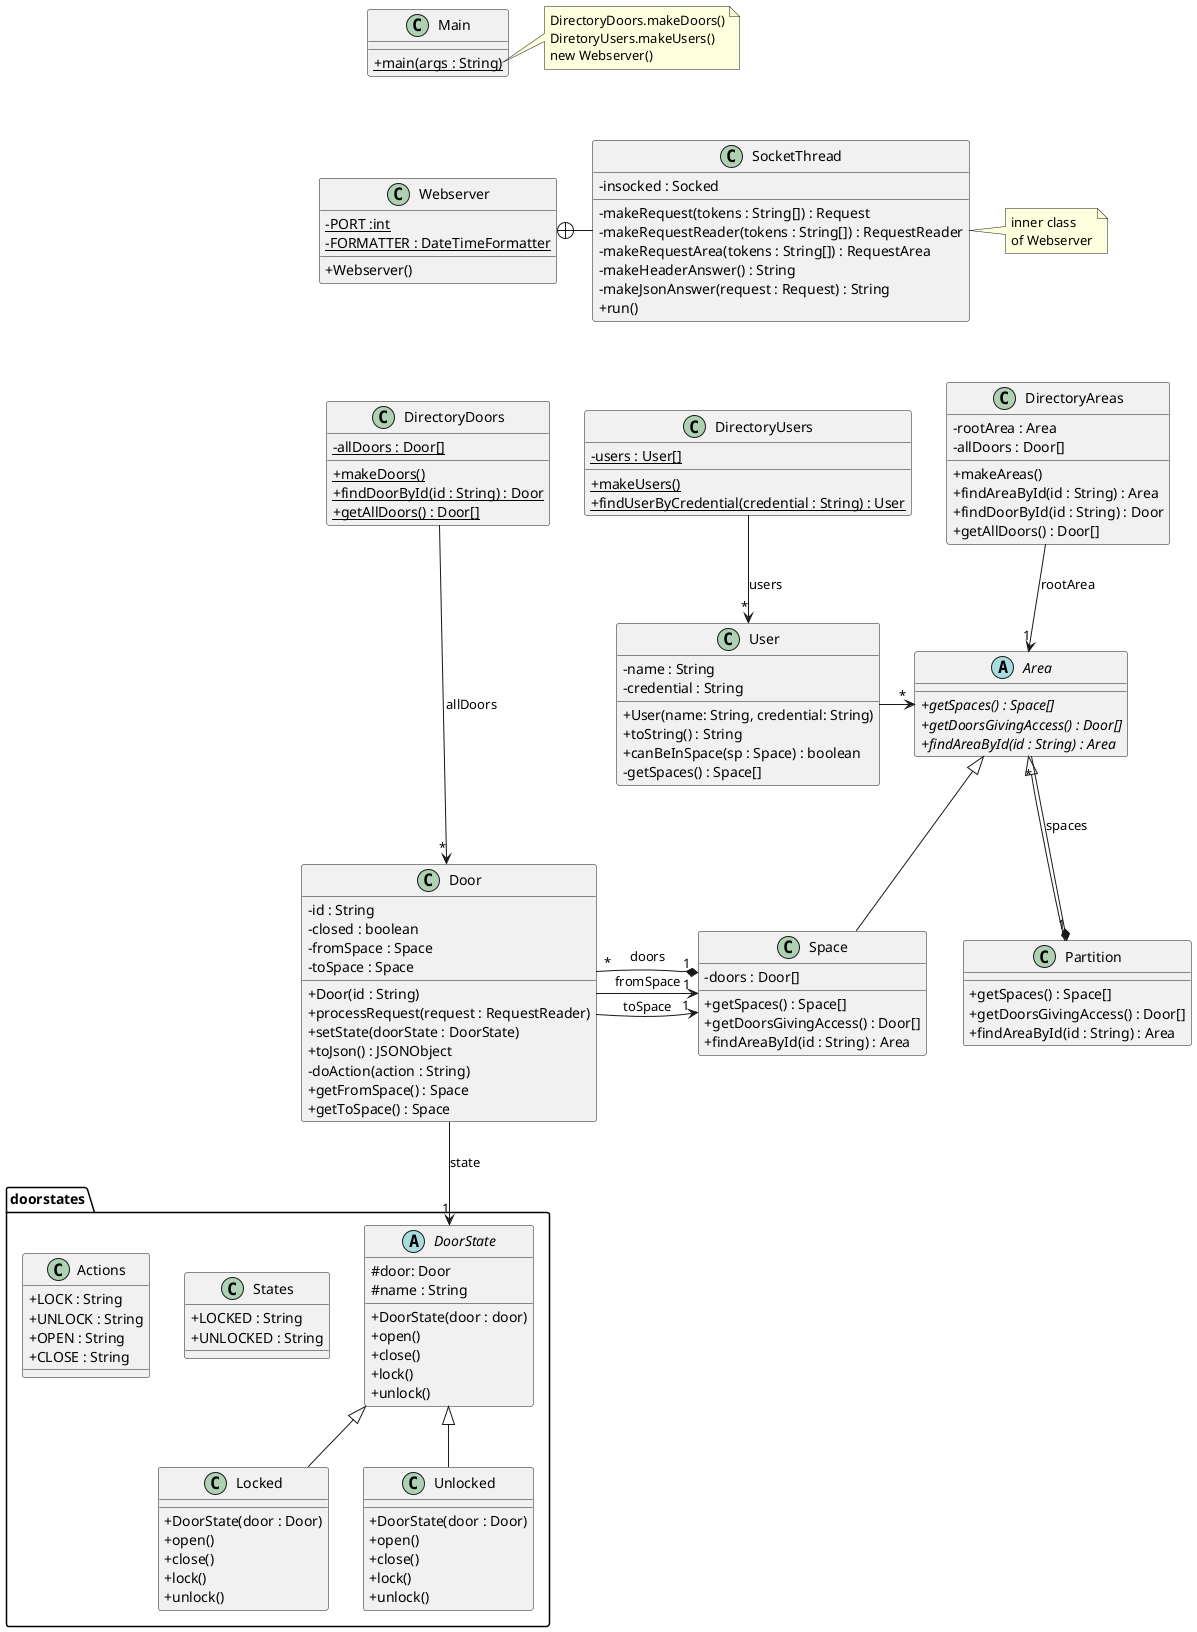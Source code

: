 @startuml
'https://plantuml.com/class-diagram
skinparam classAttributeIconSize 0

class Webserver {
- {static} PORT :int
- {static} FORMATTER : DateTimeFormatter
+ Webserver()
}

class SocketThread {
- insocked : Socked
- makeRequest(tokens : String[]) : Request
- makeRequestReader(tokens : String[]) : RequestReader
- makeRequestArea(tokens : String[]) : RequestArea
- makeHeaderAnswer() : String
- makeJsonAnswer(request : Request) : String
+ run()
}

Webserver +-right- SocketThread

note right of SocketThread
inner class
of Webserver
end note

class DirectoryDoors {
- {static} allDoors : Door[]
+ {static} makeDoors()
+ {static} findDoorById(id : String) : Door
+ {static} getAllDoors() : Door[]
}

DirectoryDoors --> "*" Door : "allDoors"

class DirectoryUsers {
- {static} users : User[]
+ {static} makeUsers()
+ {static} findUserByCredential(credential : String) : User
}

DirectoryUsers --> "*" User : "users"

class Door {
- id : String
- closed : boolean
- fromSpace : Space
- toSpace : Space
+ Door(id : String)
+ processRequest(request : RequestReader)
+ setState(doorState : DoorState)
+ toJson() : JSONObject
'+ toString() : String
'+ isClosed() :boolean
'+ setClosed(b : boolean)
'+ getStateName() : String
- doAction(action : String)
+ getFromSpace() : Space
+ getToSpace() : Space
}

class Space extends Area{
-doors : Door[]
+getSpaces() : Space[]
+getDoorsGivingAccess() : Door[]
+findAreaById(id : String) : Area
}

class Partition extends Area{
+getSpaces() : Space[]
+getDoorsGivingAccess() : Door[]
+findAreaById(id : String) : Area
}


package "doorstates" {
abstract class DoorState{
# door: Door
#name : String
+DoorState(door : door)
+open()
+close()
+lock()
+unlock()
}

class Locked extends DoorState{
+DoorState(door : Door)
+open()
+close()
+lock()
+unlock()
}

class Unlocked extends DoorState{
+DoorState(door : Door)
+open()
+close()
+lock()
+unlock()
}

class States{
+LOCKED : String
+UNLOCKED : String
}

class Actions{
+LOCK : String
+UNLOCK : String
+OPEN : String
+ CLOSE : String
}
}

class DirectoryAreas{
-rootArea : Area
-allDoors : Door[]
+makeAreas()
+findAreaById(id : String) : Area
+findDoorById(id : String) : Door
+getAllDoors() : Door[]
}




class User {
- name : String
- credential : String
+ User(name: String, credential: String)
+ toString() : String
+ canBeInSpace(sp : Space) : boolean
- getSpaces() : Space[]
}

abstract Class Area{
+{abstract}getSpaces() : Space[]
+{abstract}getDoorsGivingAccess() : Door[]
+{abstract}findAreaById(id : String) : Area
}


class Main {
+ {static} main(args : String)
}

note right of Main::main
DirectoryDoors.makeDoors()
DiretoryUsers.makeUsers()
new Webserver()
end note

Main -[hidden]down- Webserver
Webserver -[hidden]down- DirectoryDoors
DirectoryDoors -[hidden]right- DirectoryUsers


Door --> " 1" DoorState : state
Door -> "1" Space : fromSpace
Door -> "1" Space : toSpace
Space "1" *-left- "*" Door : doors
User -> "*" Area
Partition "1" *-- "*" Area : spaces
DirectoryAreas -down-> "1" Area : rootArea

@enduml
